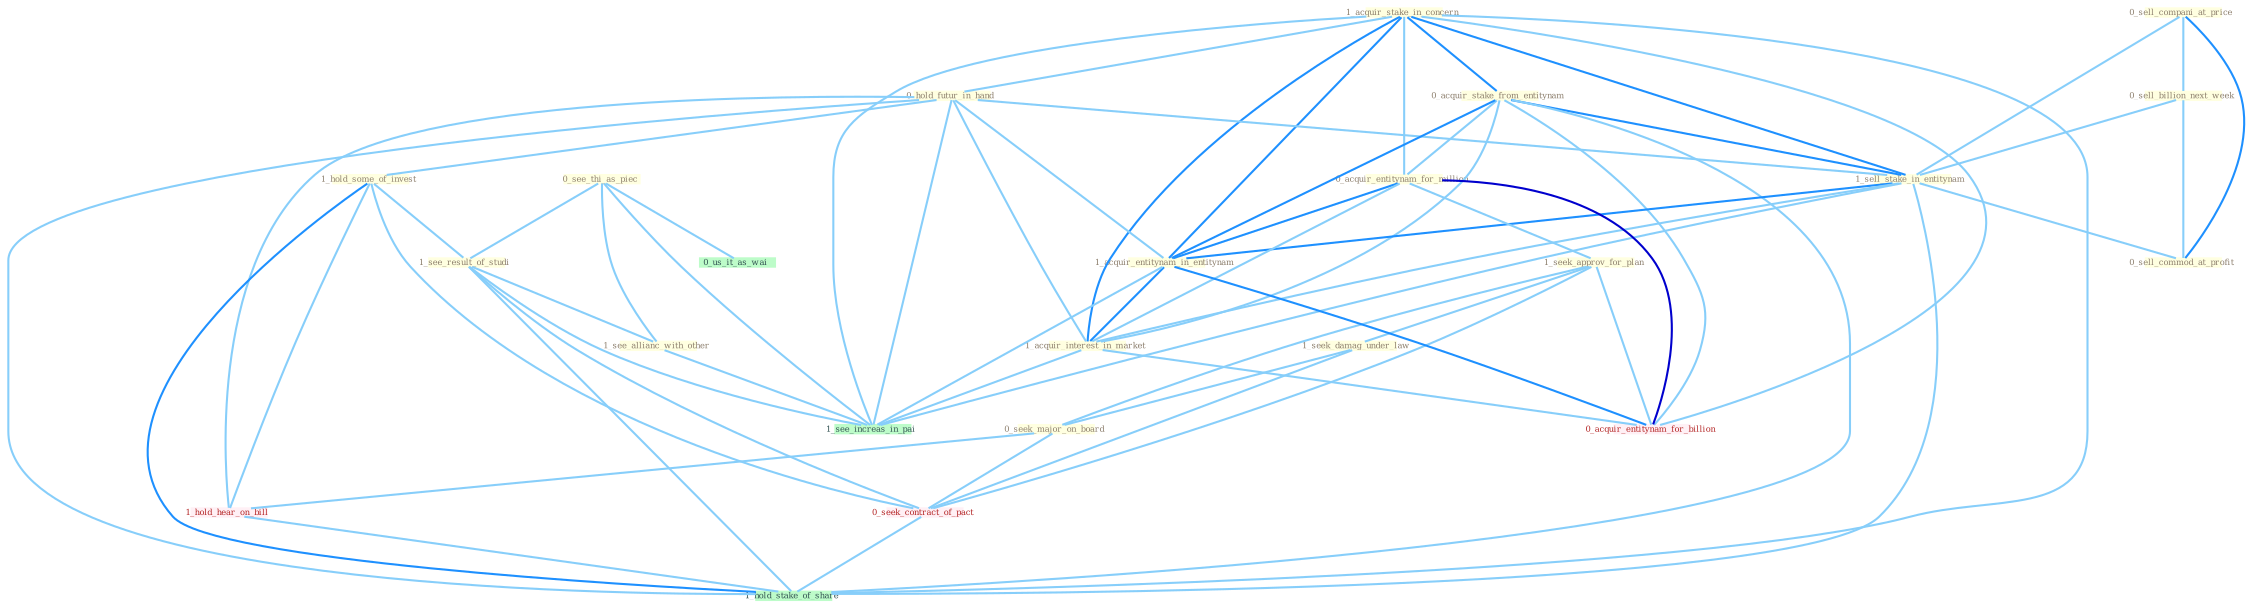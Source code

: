 Graph G{ 
    node
    [shape=polygon,style=filled,width=.5,height=.06,color="#BDFCC9",fixedsize=true,fontsize=4,
    fontcolor="#2f4f4f"];
    {node
    [color="#ffffe0", fontcolor="#8b7d6b"] "1_acquir_stake_in_concern " "0_sell_compani_at_price " "0_see_thi_as_piec " "0_hold_futur_in_hand " "0_sell_billion_next_week " "0_acquir_stake_from_entitynam " "1_hold_some_of_invest " "1_sell_stake_in_entitynam " "1_see_result_of_studi " "0_acquir_entitynam_for_million " "1_seek_approv_for_plan " "1_acquir_entitynam_in_entitynam " "0_sell_commod_at_profit " "1_seek_damag_under_law " "1_see_allianc_with_other " "0_seek_major_on_board " "1_acquir_interest_in_market "}
{node [color="#fff0f5", fontcolor="#b22222"] "0_seek_contract_of_pact " "0_acquir_entitynam_for_billion " "1_hold_hear_on_bill "}
edge [color="#B0E2FF"];

	"1_acquir_stake_in_concern " -- "0_hold_futur_in_hand " [w="1", color="#87cefa" ];
	"1_acquir_stake_in_concern " -- "0_acquir_stake_from_entitynam " [w="2", color="#1e90ff" , len=0.8];
	"1_acquir_stake_in_concern " -- "1_sell_stake_in_entitynam " [w="2", color="#1e90ff" , len=0.8];
	"1_acquir_stake_in_concern " -- "0_acquir_entitynam_for_million " [w="1", color="#87cefa" ];
	"1_acquir_stake_in_concern " -- "1_acquir_entitynam_in_entitynam " [w="2", color="#1e90ff" , len=0.8];
	"1_acquir_stake_in_concern " -- "1_acquir_interest_in_market " [w="2", color="#1e90ff" , len=0.8];
	"1_acquir_stake_in_concern " -- "0_acquir_entitynam_for_billion " [w="1", color="#87cefa" ];
	"1_acquir_stake_in_concern " -- "1_see_increas_in_pai " [w="1", color="#87cefa" ];
	"1_acquir_stake_in_concern " -- "1_hold_stake_of_share " [w="1", color="#87cefa" ];
	"0_sell_compani_at_price " -- "0_sell_billion_next_week " [w="1", color="#87cefa" ];
	"0_sell_compani_at_price " -- "1_sell_stake_in_entitynam " [w="1", color="#87cefa" ];
	"0_sell_compani_at_price " -- "0_sell_commod_at_profit " [w="2", color="#1e90ff" , len=0.8];
	"0_see_thi_as_piec " -- "1_see_result_of_studi " [w="1", color="#87cefa" ];
	"0_see_thi_as_piec " -- "1_see_allianc_with_other " [w="1", color="#87cefa" ];
	"0_see_thi_as_piec " -- "0_us_it_as_wai " [w="1", color="#87cefa" ];
	"0_see_thi_as_piec " -- "1_see_increas_in_pai " [w="1", color="#87cefa" ];
	"0_hold_futur_in_hand " -- "1_hold_some_of_invest " [w="1", color="#87cefa" ];
	"0_hold_futur_in_hand " -- "1_sell_stake_in_entitynam " [w="1", color="#87cefa" ];
	"0_hold_futur_in_hand " -- "1_acquir_entitynam_in_entitynam " [w="1", color="#87cefa" ];
	"0_hold_futur_in_hand " -- "1_acquir_interest_in_market " [w="1", color="#87cefa" ];
	"0_hold_futur_in_hand " -- "1_see_increas_in_pai " [w="1", color="#87cefa" ];
	"0_hold_futur_in_hand " -- "1_hold_hear_on_bill " [w="1", color="#87cefa" ];
	"0_hold_futur_in_hand " -- "1_hold_stake_of_share " [w="1", color="#87cefa" ];
	"0_sell_billion_next_week " -- "1_sell_stake_in_entitynam " [w="1", color="#87cefa" ];
	"0_sell_billion_next_week " -- "0_sell_commod_at_profit " [w="1", color="#87cefa" ];
	"0_acquir_stake_from_entitynam " -- "1_sell_stake_in_entitynam " [w="2", color="#1e90ff" , len=0.8];
	"0_acquir_stake_from_entitynam " -- "0_acquir_entitynam_for_million " [w="1", color="#87cefa" ];
	"0_acquir_stake_from_entitynam " -- "1_acquir_entitynam_in_entitynam " [w="2", color="#1e90ff" , len=0.8];
	"0_acquir_stake_from_entitynam " -- "1_acquir_interest_in_market " [w="1", color="#87cefa" ];
	"0_acquir_stake_from_entitynam " -- "0_acquir_entitynam_for_billion " [w="1", color="#87cefa" ];
	"0_acquir_stake_from_entitynam " -- "1_hold_stake_of_share " [w="1", color="#87cefa" ];
	"1_hold_some_of_invest " -- "1_see_result_of_studi " [w="1", color="#87cefa" ];
	"1_hold_some_of_invest " -- "0_seek_contract_of_pact " [w="1", color="#87cefa" ];
	"1_hold_some_of_invest " -- "1_hold_hear_on_bill " [w="1", color="#87cefa" ];
	"1_hold_some_of_invest " -- "1_hold_stake_of_share " [w="2", color="#1e90ff" , len=0.8];
	"1_sell_stake_in_entitynam " -- "1_acquir_entitynam_in_entitynam " [w="2", color="#1e90ff" , len=0.8];
	"1_sell_stake_in_entitynam " -- "0_sell_commod_at_profit " [w="1", color="#87cefa" ];
	"1_sell_stake_in_entitynam " -- "1_acquir_interest_in_market " [w="1", color="#87cefa" ];
	"1_sell_stake_in_entitynam " -- "1_see_increas_in_pai " [w="1", color="#87cefa" ];
	"1_sell_stake_in_entitynam " -- "1_hold_stake_of_share " [w="1", color="#87cefa" ];
	"1_see_result_of_studi " -- "1_see_allianc_with_other " [w="1", color="#87cefa" ];
	"1_see_result_of_studi " -- "0_seek_contract_of_pact " [w="1", color="#87cefa" ];
	"1_see_result_of_studi " -- "1_see_increas_in_pai " [w="1", color="#87cefa" ];
	"1_see_result_of_studi " -- "1_hold_stake_of_share " [w="1", color="#87cefa" ];
	"0_acquir_entitynam_for_million " -- "1_seek_approv_for_plan " [w="1", color="#87cefa" ];
	"0_acquir_entitynam_for_million " -- "1_acquir_entitynam_in_entitynam " [w="2", color="#1e90ff" , len=0.8];
	"0_acquir_entitynam_for_million " -- "1_acquir_interest_in_market " [w="1", color="#87cefa" ];
	"0_acquir_entitynam_for_million " -- "0_acquir_entitynam_for_billion " [w="3", color="#0000cd" , len=0.6];
	"1_seek_approv_for_plan " -- "1_seek_damag_under_law " [w="1", color="#87cefa" ];
	"1_seek_approv_for_plan " -- "0_seek_major_on_board " [w="1", color="#87cefa" ];
	"1_seek_approv_for_plan " -- "0_seek_contract_of_pact " [w="1", color="#87cefa" ];
	"1_seek_approv_for_plan " -- "0_acquir_entitynam_for_billion " [w="1", color="#87cefa" ];
	"1_acquir_entitynam_in_entitynam " -- "1_acquir_interest_in_market " [w="2", color="#1e90ff" , len=0.8];
	"1_acquir_entitynam_in_entitynam " -- "0_acquir_entitynam_for_billion " [w="2", color="#1e90ff" , len=0.8];
	"1_acquir_entitynam_in_entitynam " -- "1_see_increas_in_pai " [w="1", color="#87cefa" ];
	"1_seek_damag_under_law " -- "0_seek_major_on_board " [w="1", color="#87cefa" ];
	"1_seek_damag_under_law " -- "0_seek_contract_of_pact " [w="1", color="#87cefa" ];
	"1_see_allianc_with_other " -- "1_see_increas_in_pai " [w="1", color="#87cefa" ];
	"0_seek_major_on_board " -- "0_seek_contract_of_pact " [w="1", color="#87cefa" ];
	"0_seek_major_on_board " -- "1_hold_hear_on_bill " [w="1", color="#87cefa" ];
	"1_acquir_interest_in_market " -- "0_acquir_entitynam_for_billion " [w="1", color="#87cefa" ];
	"1_acquir_interest_in_market " -- "1_see_increas_in_pai " [w="1", color="#87cefa" ];
	"0_seek_contract_of_pact " -- "1_hold_stake_of_share " [w="1", color="#87cefa" ];
	"1_hold_hear_on_bill " -- "1_hold_stake_of_share " [w="1", color="#87cefa" ];
}